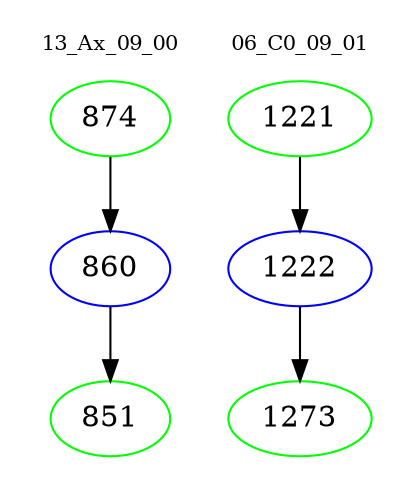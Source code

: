 digraph{
subgraph cluster_0 {
color = white
label = "13_Ax_09_00";
fontsize=10;
T0_874 [label="874", color="green"]
T0_874 -> T0_860 [color="black"]
T0_860 [label="860", color="blue"]
T0_860 -> T0_851 [color="black"]
T0_851 [label="851", color="green"]
}
subgraph cluster_1 {
color = white
label = "06_C0_09_01";
fontsize=10;
T1_1221 [label="1221", color="green"]
T1_1221 -> T1_1222 [color="black"]
T1_1222 [label="1222", color="blue"]
T1_1222 -> T1_1273 [color="black"]
T1_1273 [label="1273", color="green"]
}
}
